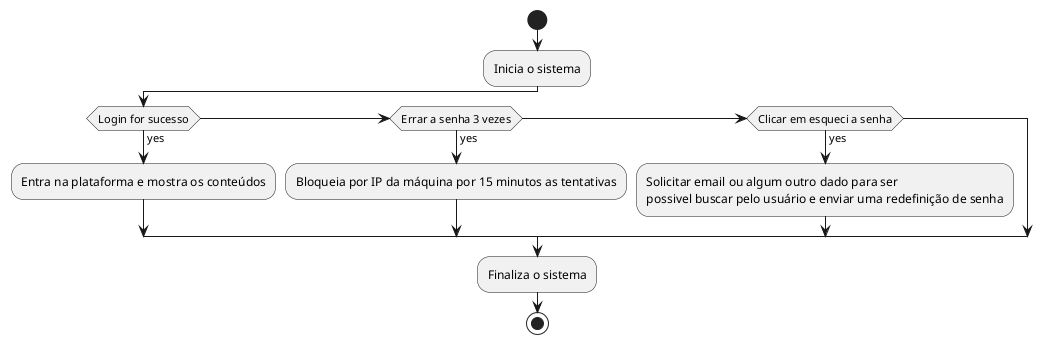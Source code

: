 ' Diagrama de atividades - Acesso á plataforma.
' ALT + D para visualizar o diagrama.
@startuml
start
:Inicia o sistema;
if (Login for sucesso) then (yes)
  :Entra na plataforma e mostra os conteúdos;
elseif (Errar a senha 3 vezes) then (yes)
  :Bloqueia por IP da máquina por 15 minutos as tentativas;
elseif (Clicar em esqueci a senha) then (yes)
  :Solicitar email ou algum outro dado para ser 
  possivel buscar pelo usuário e enviar uma redefinição de senha;
endif
:Finaliza o sistema;
stop
@enduml
